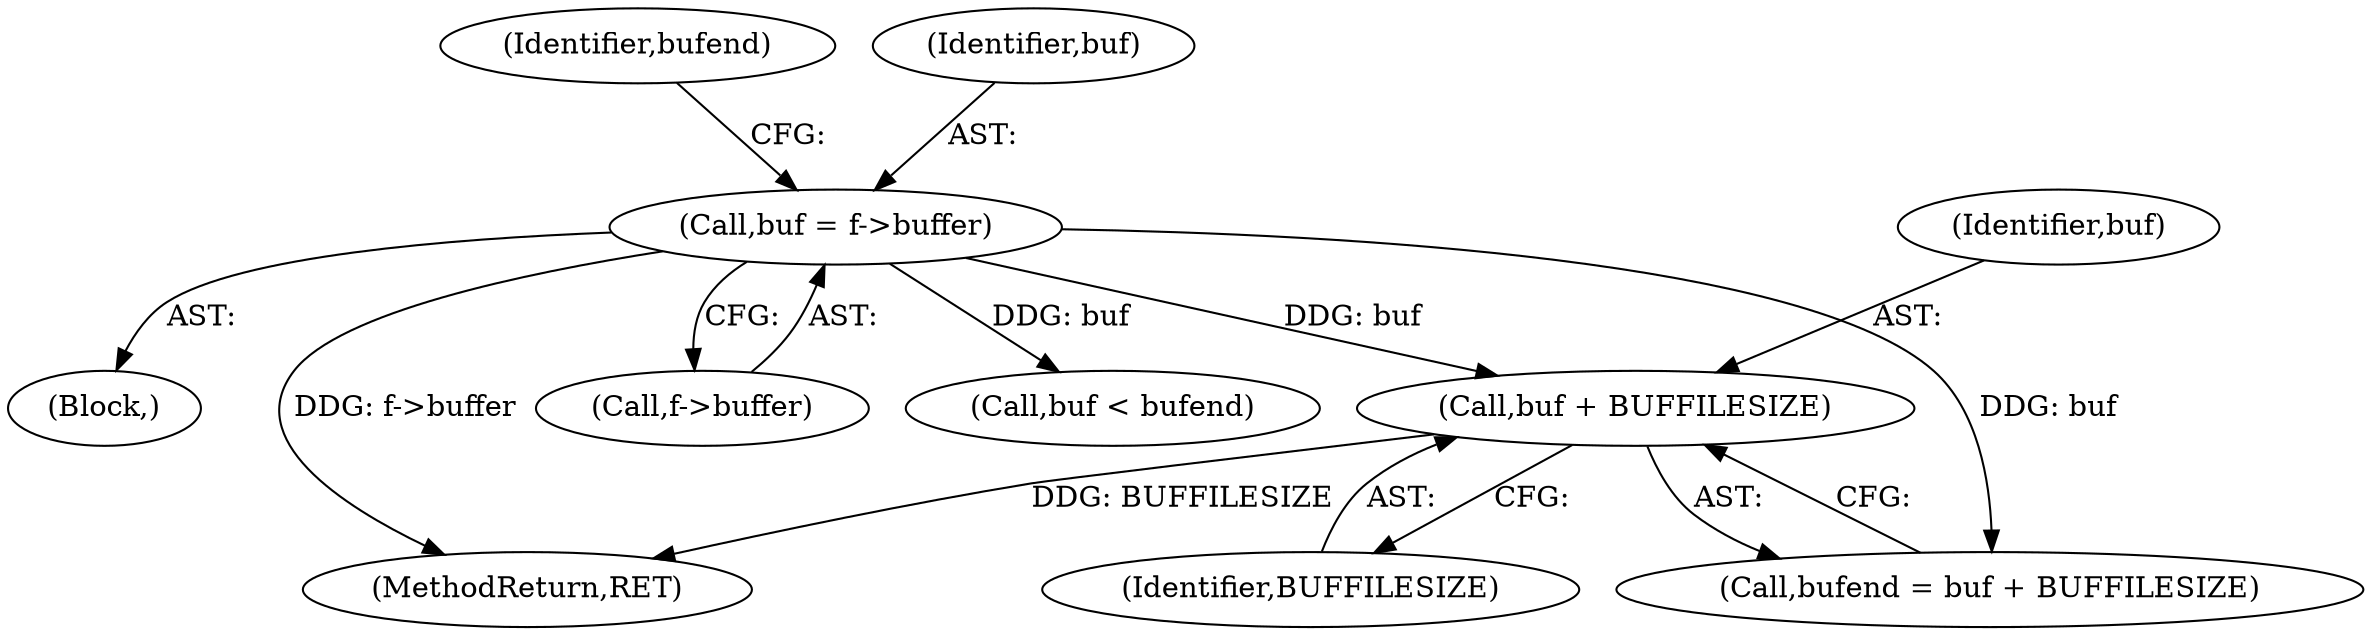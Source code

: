 digraph "0_libxfont_d11ee5886e9d9ec610051a206b135a4cdc1e09a0@pointer" {
"1000131" [label="(Call,buf + BUFFILESIZE)"];
"1000124" [label="(Call,buf = f->buffer)"];
"1000133" [label="(Identifier,BUFFILESIZE)"];
"1000107" [label="(Block,)"];
"1000129" [label="(Call,bufend = buf + BUFFILESIZE)"];
"1000130" [label="(Identifier,bufend)"];
"1000126" [label="(Call,f->buffer)"];
"1000125" [label="(Identifier,buf)"];
"1000132" [label="(Identifier,buf)"];
"1000155" [label="(Call,buf < bufend)"];
"1000124" [label="(Call,buf = f->buffer)"];
"1000131" [label="(Call,buf + BUFFILESIZE)"];
"1000382" [label="(MethodReturn,RET)"];
"1000131" -> "1000129"  [label="AST: "];
"1000131" -> "1000133"  [label="CFG: "];
"1000132" -> "1000131"  [label="AST: "];
"1000133" -> "1000131"  [label="AST: "];
"1000129" -> "1000131"  [label="CFG: "];
"1000131" -> "1000382"  [label="DDG: BUFFILESIZE"];
"1000124" -> "1000131"  [label="DDG: buf"];
"1000124" -> "1000107"  [label="AST: "];
"1000124" -> "1000126"  [label="CFG: "];
"1000125" -> "1000124"  [label="AST: "];
"1000126" -> "1000124"  [label="AST: "];
"1000130" -> "1000124"  [label="CFG: "];
"1000124" -> "1000382"  [label="DDG: f->buffer"];
"1000124" -> "1000129"  [label="DDG: buf"];
"1000124" -> "1000155"  [label="DDG: buf"];
}
